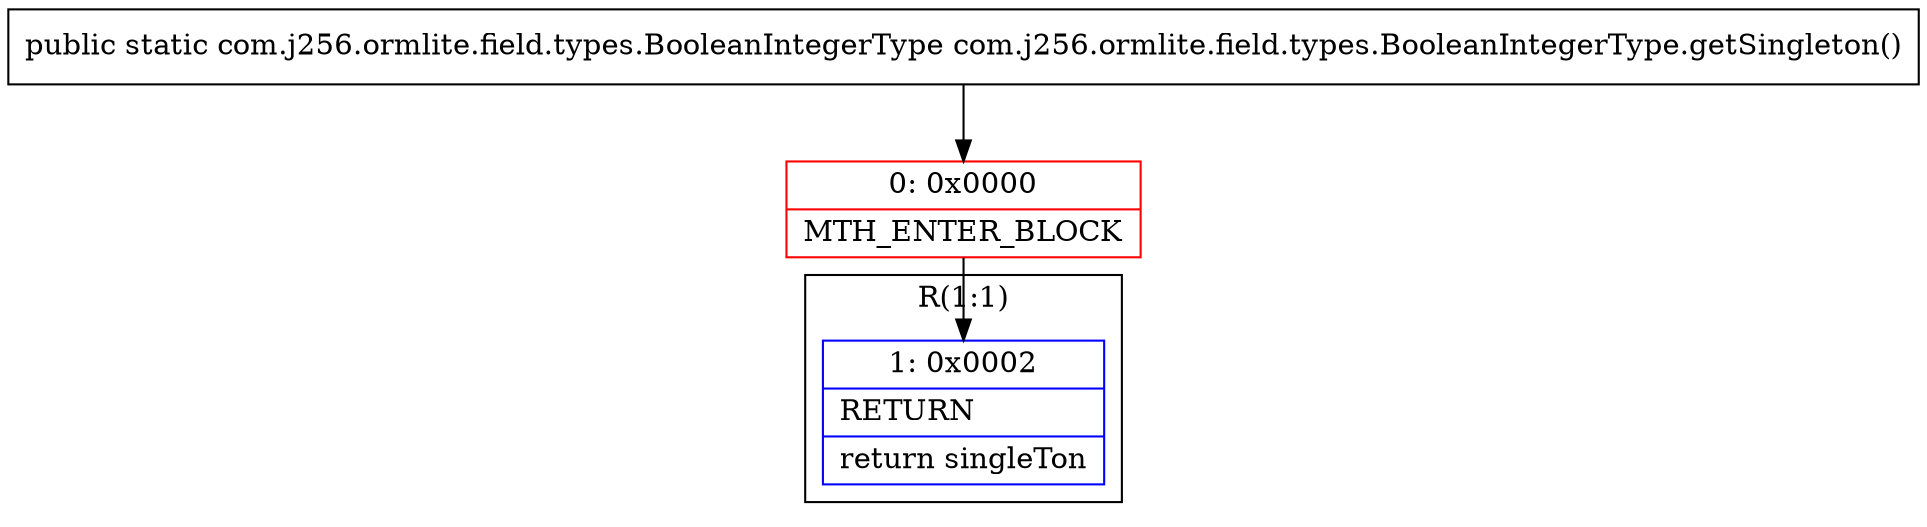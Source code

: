 digraph "CFG forcom.j256.ormlite.field.types.BooleanIntegerType.getSingleton()Lcom\/j256\/ormlite\/field\/types\/BooleanIntegerType;" {
subgraph cluster_Region_127714707 {
label = "R(1:1)";
node [shape=record,color=blue];
Node_1 [shape=record,label="{1\:\ 0x0002|RETURN\l|return singleTon\l}"];
}
Node_0 [shape=record,color=red,label="{0\:\ 0x0000|MTH_ENTER_BLOCK\l}"];
MethodNode[shape=record,label="{public static com.j256.ormlite.field.types.BooleanIntegerType com.j256.ormlite.field.types.BooleanIntegerType.getSingleton() }"];
MethodNode -> Node_0;
Node_0 -> Node_1;
}

